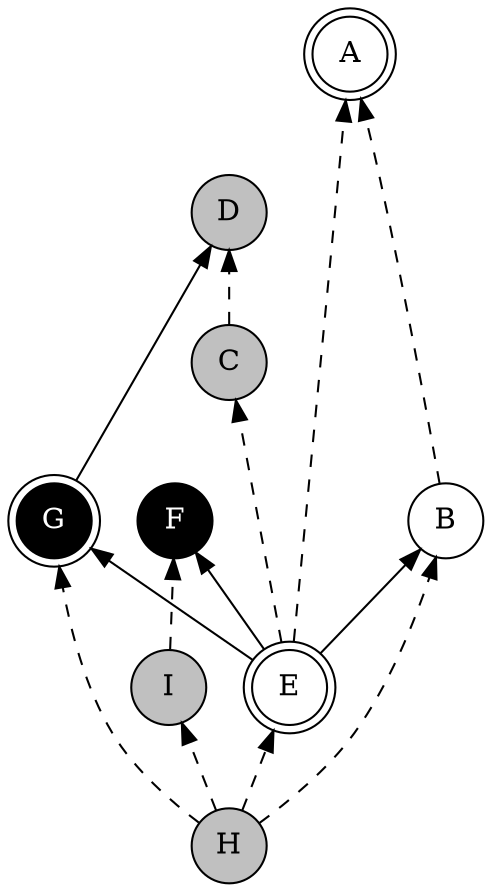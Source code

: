 digraph constraintGraph {
rankdir="BT";
node [shape = circle, fixedsize = true, style = filled, fillcolor = grey]
edge [style = dashed]

C [label="C"]
D [label="D"]
H [label="H"]
I [label="I"]

subgraph pclasses {
  node [fillcolor = white]
  B [label="B"]
}

subgraph kclasses {
  node [shape = doublecircle, fillcolor = white]
  A [label="A"]
  E [label="E"]
}

subgraph pifaces {
  node [fillcolor = black, fontcolor = white]
  F [label="F"]
}

subgraph kifaces {
  node [shape = doublecircle, fillcolor = black, fontcolor = white]
  G [label="G"]
}

subgraph kedges {
  edge [style=filled]
  E->F
  E->G
  E->B
  G->D
}

C->D
E->C
E->A
H->B
H->E
H->G
H->I
I->F
B->A

subgraph hidden {
  edge [style=invis]
  F->C
  D->A
}

}
